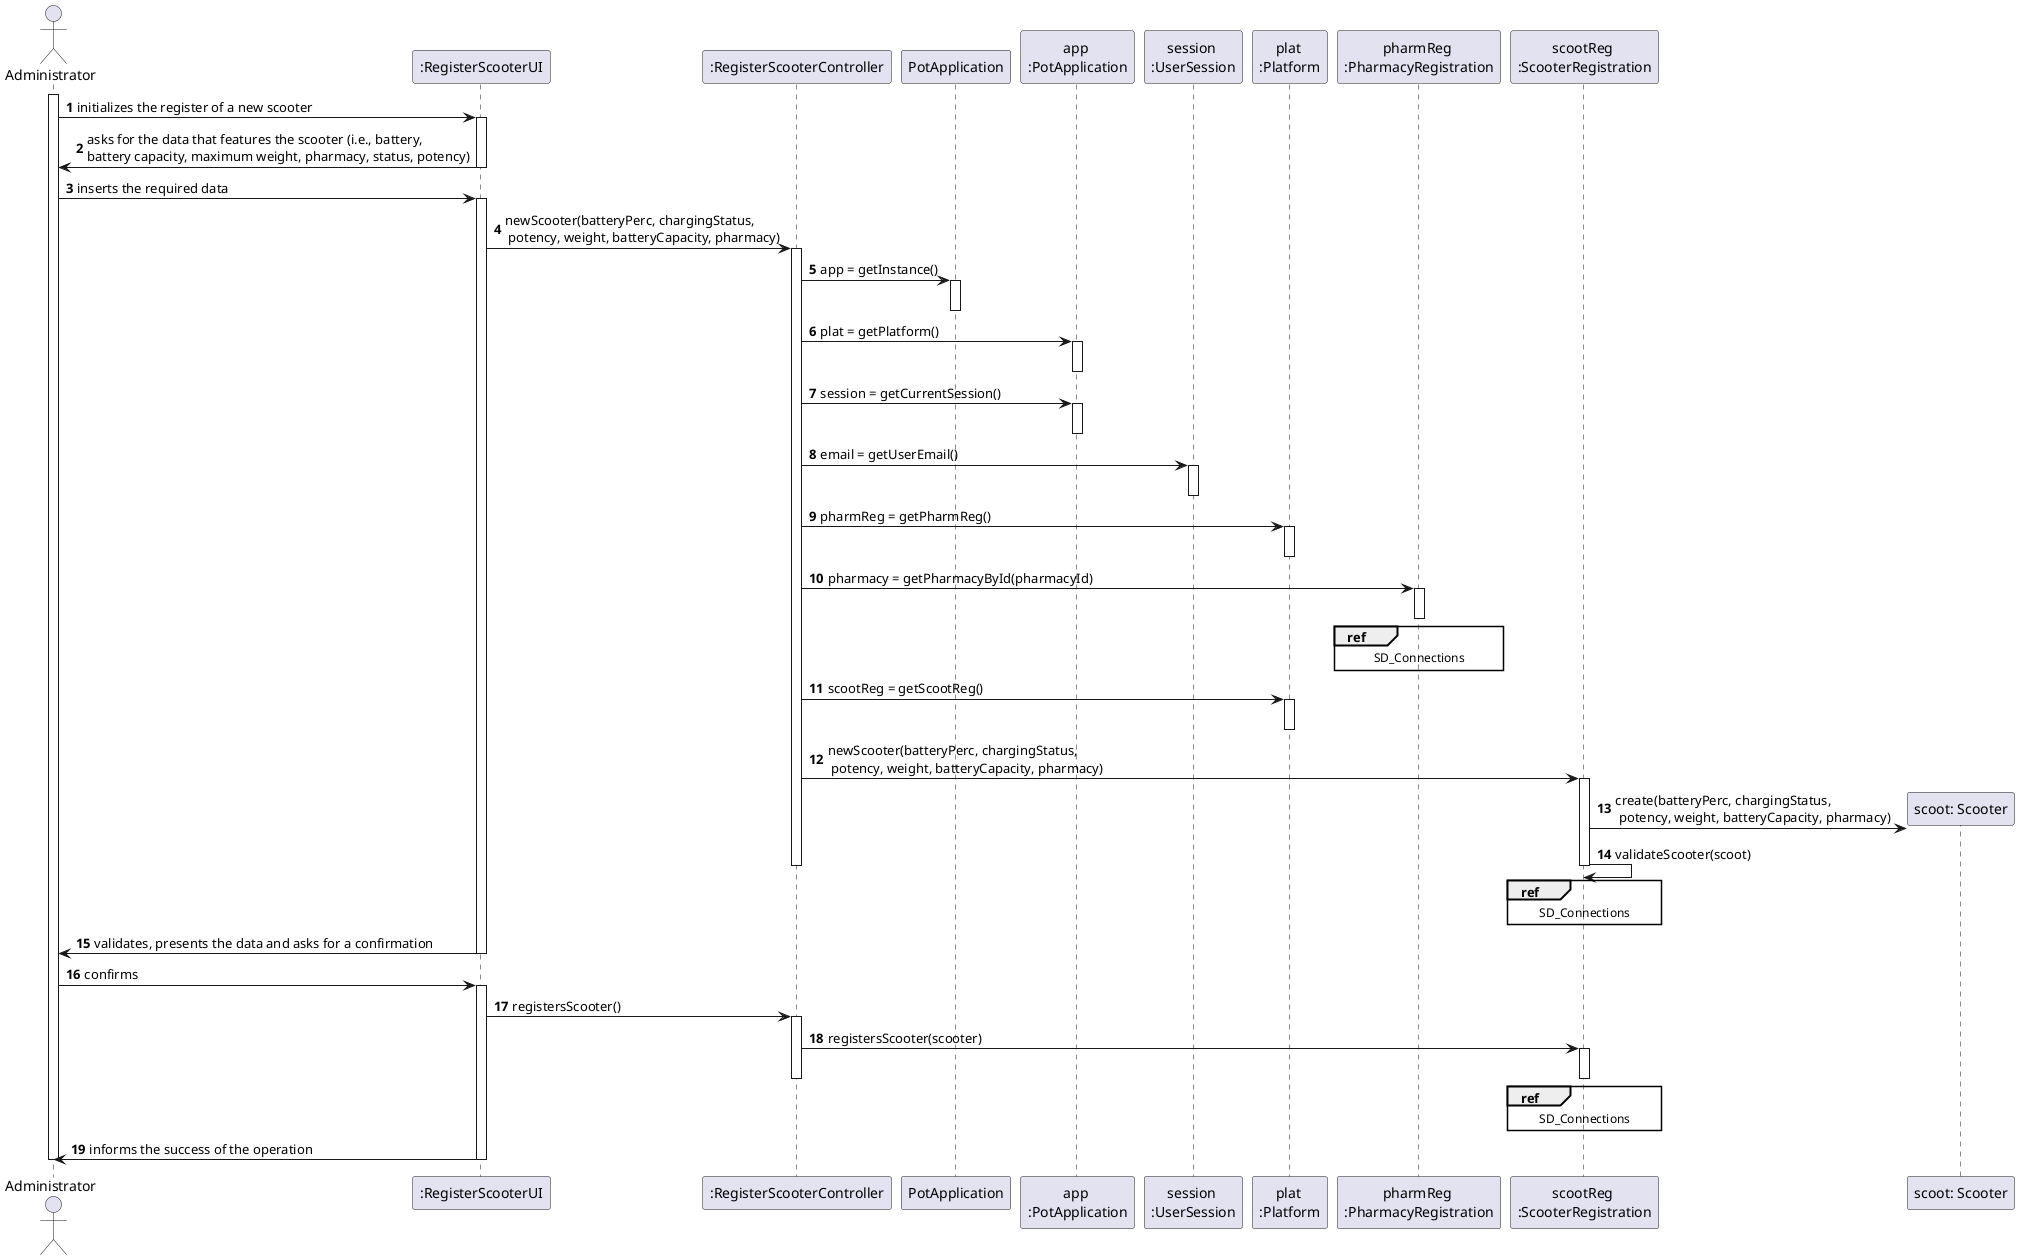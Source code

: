 @startuml
autonumber
actor "Administrator" as ADMIN

participant ":RegisterScooterUI" as UI
participant ":RegisterScooterController" as CTRL
participant "PotApplication" as PA
participant "app \n:PotApplication" as APA
participant "session \n:UserSession" as US
participant "plat \n:Platform" as PLAT
participant "pharmReg \n:PharmacyRegistration" as PH
participant "scootReg \n:ScooterRegistration" as RS
participant "scoot: Scooter" as SC



activate ADMIN

ADMIN -> UI : initializes the register of a new scooter
activate UI
UI -> ADMIN : asks for the data that features the scooter (i.e., battery, \nbattery capacity, maximum weight, pharmacy, status, potency)
deactivate UI

ADMIN -> UI : inserts the required data
activate UI
UI -> CTRL : newScooter(batteryPerc, chargingStatus,\n potency, weight, batteryCapacity, pharmacy)
activate CTRL
CTRL -> PA : app = getInstance()
activate PA
deactivate PA
CTRL -> APA : plat = getPlatform()
activate APA
deactivate APA
CTRL -> APA : session = getCurrentSession()
activate APA
deactivate APA
CTRL -> US : email = getUserEmail()
activate US
deactivate US
CTRL -> PLAT : pharmReg = getPharmReg()
activate PLAT
deactivate PLAT
CTRL -> PH : pharmacy = getPharmacyById(pharmacyId)
activate PH
ref over PH
SD_Connections
end ref
deactivate PH
CTRL -> PLAT : scootReg = getScootReg()
activate PLAT
deactivate PLAT
CTRL -> RS : newScooter(batteryPerc, chargingStatus,\n potency, weight, batteryCapacity, pharmacy)
activate RS
RS -> SC ** : create(batteryPerc, chargingStatus,\n potency, weight, batteryCapacity, pharmacy)
RS -> RS : validateScooter(scoot)
ref over RS
SD_Connections
end ref
deactivate RS
deactivate CTRL


UI -> ADMIN : validates, presents the data and asks for a confirmation
deactivate UI

ADMIN -> UI : confirms
activate UI
UI -> CTRL : registersScooter()
activate CTRL
CTRL -> RS : registersScooter(scooter)
activate RS
ref over RS
SD_Connections
end ref
deactivate RS
deactivate CTRL
UI -> ADMIN : informs the success of the operation
deactivate UI

deactivate ADMIN

@enduml

